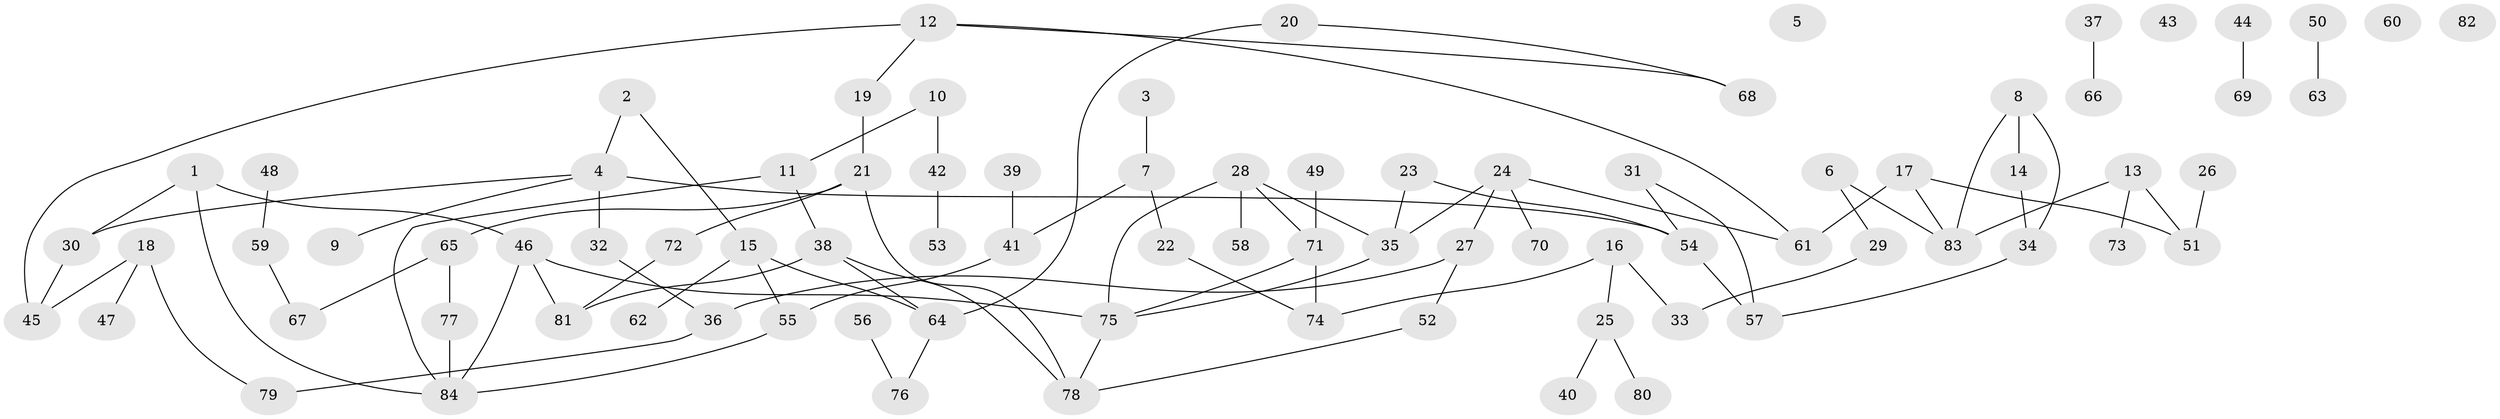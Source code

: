 // coarse degree distribution, {0: 0.11904761904761904, 1: 0.38095238095238093, 2: 0.16666666666666666, 3: 0.16666666666666666, 10: 0.023809523809523808, 7: 0.023809523809523808, 4: 0.07142857142857142, 5: 0.047619047619047616}
// Generated by graph-tools (version 1.1) at 2025/42/03/04/25 21:42:43]
// undirected, 84 vertices, 98 edges
graph export_dot {
graph [start="1"]
  node [color=gray90,style=filled];
  1;
  2;
  3;
  4;
  5;
  6;
  7;
  8;
  9;
  10;
  11;
  12;
  13;
  14;
  15;
  16;
  17;
  18;
  19;
  20;
  21;
  22;
  23;
  24;
  25;
  26;
  27;
  28;
  29;
  30;
  31;
  32;
  33;
  34;
  35;
  36;
  37;
  38;
  39;
  40;
  41;
  42;
  43;
  44;
  45;
  46;
  47;
  48;
  49;
  50;
  51;
  52;
  53;
  54;
  55;
  56;
  57;
  58;
  59;
  60;
  61;
  62;
  63;
  64;
  65;
  66;
  67;
  68;
  69;
  70;
  71;
  72;
  73;
  74;
  75;
  76;
  77;
  78;
  79;
  80;
  81;
  82;
  83;
  84;
  1 -- 30;
  1 -- 46;
  1 -- 84;
  2 -- 4;
  2 -- 15;
  3 -- 7;
  4 -- 9;
  4 -- 30;
  4 -- 32;
  4 -- 54;
  6 -- 29;
  6 -- 83;
  7 -- 22;
  7 -- 41;
  8 -- 14;
  8 -- 34;
  8 -- 83;
  10 -- 11;
  10 -- 42;
  11 -- 38;
  11 -- 84;
  12 -- 19;
  12 -- 45;
  12 -- 61;
  12 -- 68;
  13 -- 51;
  13 -- 73;
  13 -- 83;
  14 -- 34;
  15 -- 55;
  15 -- 62;
  15 -- 64;
  16 -- 25;
  16 -- 33;
  16 -- 74;
  17 -- 51;
  17 -- 61;
  17 -- 83;
  18 -- 45;
  18 -- 47;
  18 -- 79;
  19 -- 21;
  20 -- 64;
  20 -- 68;
  21 -- 65;
  21 -- 72;
  21 -- 78;
  22 -- 74;
  23 -- 35;
  23 -- 54;
  24 -- 27;
  24 -- 35;
  24 -- 61;
  24 -- 70;
  25 -- 40;
  25 -- 80;
  26 -- 51;
  27 -- 36;
  27 -- 52;
  28 -- 35;
  28 -- 58;
  28 -- 71;
  28 -- 75;
  29 -- 33;
  30 -- 45;
  31 -- 54;
  31 -- 57;
  32 -- 36;
  34 -- 57;
  35 -- 75;
  36 -- 79;
  37 -- 66;
  38 -- 64;
  38 -- 78;
  38 -- 81;
  39 -- 41;
  41 -- 55;
  42 -- 53;
  44 -- 69;
  46 -- 75;
  46 -- 81;
  46 -- 84;
  48 -- 59;
  49 -- 71;
  50 -- 63;
  52 -- 78;
  54 -- 57;
  55 -- 84;
  56 -- 76;
  59 -- 67;
  64 -- 76;
  65 -- 67;
  65 -- 77;
  71 -- 74;
  71 -- 75;
  72 -- 81;
  75 -- 78;
  77 -- 84;
}
